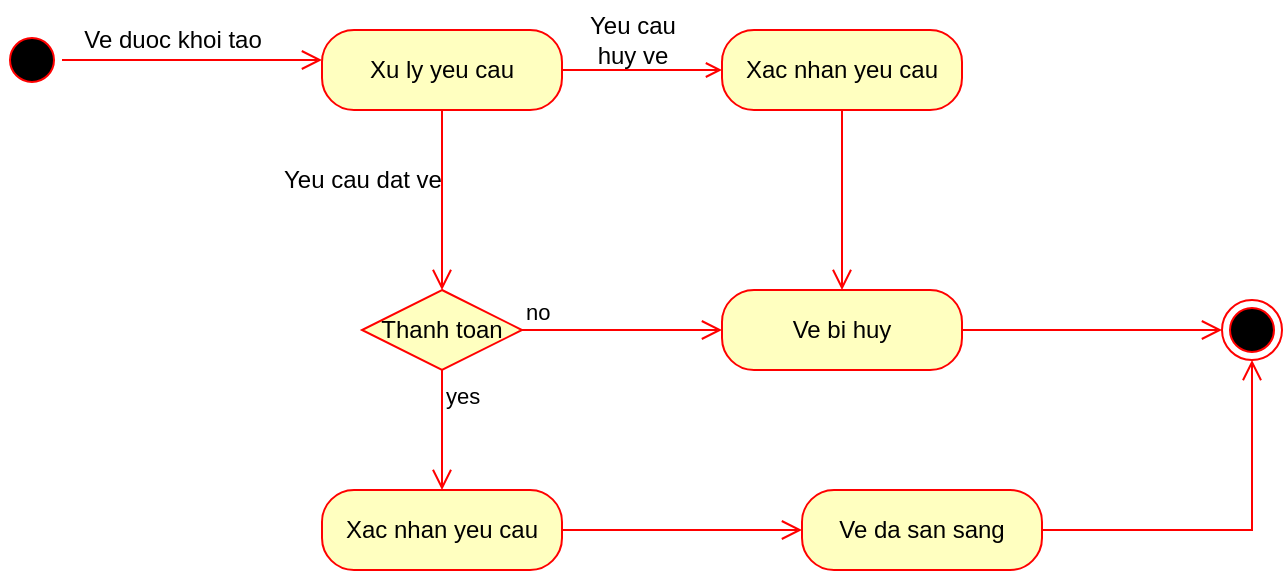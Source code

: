 <mxfile version="25.0.3">
  <diagram name="Page-1" id="58cdce13-f638-feb5-8d6f-7d28b1aa9fa0">
    <mxGraphModel dx="1434" dy="780" grid="1" gridSize="10" guides="1" tooltips="1" connect="1" arrows="1" fold="1" page="1" pageScale="1" pageWidth="1100" pageHeight="850" background="none" math="0" shadow="0">
      <root>
        <mxCell id="0" />
        <mxCell id="1" parent="0" />
        <mxCell id="1sYlwnHqcmwUokV9fETb-2" value="" style="ellipse;html=1;shape=startState;fillColor=#000000;strokeColor=#ff0000;" vertex="1" parent="1">
          <mxGeometry x="80" y="160" width="30" height="30" as="geometry" />
        </mxCell>
        <mxCell id="1sYlwnHqcmwUokV9fETb-3" value="" style="edgeStyle=orthogonalEdgeStyle;html=1;verticalAlign=bottom;endArrow=open;endSize=8;strokeColor=#ff0000;rounded=0;" edge="1" source="1sYlwnHqcmwUokV9fETb-2" parent="1">
          <mxGeometry relative="1" as="geometry">
            <mxPoint x="240" y="175" as="targetPoint" />
          </mxGeometry>
        </mxCell>
        <mxCell id="1sYlwnHqcmwUokV9fETb-5" value="Ve duoc khoi tao" style="text;html=1;align=center;verticalAlign=middle;resizable=0;points=[];autosize=1;strokeColor=none;fillColor=none;" vertex="1" parent="1">
          <mxGeometry x="110" y="150" width="110" height="30" as="geometry" />
        </mxCell>
        <mxCell id="1sYlwnHqcmwUokV9fETb-23" value="" style="edgeStyle=orthogonalEdgeStyle;rounded=0;orthogonalLoop=1;jettySize=auto;html=1;endArrow=open;endFill=0;strokeColor=#FF0000;" edge="1" parent="1" source="1sYlwnHqcmwUokV9fETb-6" target="1sYlwnHqcmwUokV9fETb-21">
          <mxGeometry relative="1" as="geometry" />
        </mxCell>
        <mxCell id="1sYlwnHqcmwUokV9fETb-6" value="Xu ly yeu cau" style="rounded=1;whiteSpace=wrap;html=1;arcSize=40;fontColor=#000000;fillColor=#ffffc0;strokeColor=#ff0000;" vertex="1" parent="1">
          <mxGeometry x="240" y="160" width="120" height="40" as="geometry" />
        </mxCell>
        <mxCell id="1sYlwnHqcmwUokV9fETb-7" value="" style="edgeStyle=orthogonalEdgeStyle;html=1;verticalAlign=bottom;endArrow=open;endSize=8;strokeColor=#ff0000;rounded=0;" edge="1" source="1sYlwnHqcmwUokV9fETb-6" parent="1">
          <mxGeometry relative="1" as="geometry">
            <mxPoint x="300" y="290" as="targetPoint" />
          </mxGeometry>
        </mxCell>
        <mxCell id="1sYlwnHqcmwUokV9fETb-10" value="Thanh toan" style="rhombus;whiteSpace=wrap;html=1;fontColor=#000000;fillColor=#ffffc0;strokeColor=#ff0000;" vertex="1" parent="1">
          <mxGeometry x="260" y="290" width="80" height="40" as="geometry" />
        </mxCell>
        <mxCell id="1sYlwnHqcmwUokV9fETb-11" value="no" style="edgeStyle=orthogonalEdgeStyle;html=1;align=left;verticalAlign=bottom;endArrow=open;endSize=8;strokeColor=#ff0000;rounded=0;" edge="1" source="1sYlwnHqcmwUokV9fETb-10" parent="1">
          <mxGeometry x="-1" relative="1" as="geometry">
            <mxPoint x="440" y="310" as="targetPoint" />
          </mxGeometry>
        </mxCell>
        <mxCell id="1sYlwnHqcmwUokV9fETb-12" value="yes" style="edgeStyle=orthogonalEdgeStyle;html=1;align=left;verticalAlign=top;endArrow=open;endSize=8;strokeColor=#ff0000;rounded=0;" edge="1" source="1sYlwnHqcmwUokV9fETb-10" parent="1">
          <mxGeometry x="-1" relative="1" as="geometry">
            <mxPoint x="300" y="390" as="targetPoint" />
          </mxGeometry>
        </mxCell>
        <mxCell id="1sYlwnHqcmwUokV9fETb-13" value="Yeu cau dat ve" style="text;html=1;align=center;verticalAlign=middle;resizable=0;points=[];autosize=1;strokeColor=none;fillColor=none;" vertex="1" parent="1">
          <mxGeometry x="210" y="220" width="100" height="30" as="geometry" />
        </mxCell>
        <mxCell id="1sYlwnHqcmwUokV9fETb-14" value="Xac nhan yeu cau" style="rounded=1;whiteSpace=wrap;html=1;arcSize=40;fontColor=#000000;fillColor=#ffffc0;strokeColor=#ff0000;" vertex="1" parent="1">
          <mxGeometry x="240" y="390" width="120" height="40" as="geometry" />
        </mxCell>
        <mxCell id="1sYlwnHqcmwUokV9fETb-15" value="" style="edgeStyle=orthogonalEdgeStyle;html=1;verticalAlign=bottom;endArrow=open;endSize=8;strokeColor=#ff0000;rounded=0;" edge="1" source="1sYlwnHqcmwUokV9fETb-14" parent="1">
          <mxGeometry relative="1" as="geometry">
            <mxPoint x="480" y="410" as="targetPoint" />
          </mxGeometry>
        </mxCell>
        <mxCell id="1sYlwnHqcmwUokV9fETb-16" value="Ve da san sang" style="rounded=1;whiteSpace=wrap;html=1;arcSize=40;fontColor=#000000;fillColor=#ffffc0;strokeColor=#ff0000;" vertex="1" parent="1">
          <mxGeometry x="480" y="390" width="120" height="40" as="geometry" />
        </mxCell>
        <mxCell id="1sYlwnHqcmwUokV9fETb-17" value="" style="edgeStyle=orthogonalEdgeStyle;html=1;verticalAlign=bottom;endArrow=open;endSize=8;strokeColor=#ff0000;rounded=0;entryX=0.5;entryY=1;entryDx=0;entryDy=0;" edge="1" source="1sYlwnHqcmwUokV9fETb-16" parent="1" target="1sYlwnHqcmwUokV9fETb-18">
          <mxGeometry relative="1" as="geometry">
            <mxPoint x="680" y="410" as="targetPoint" />
          </mxGeometry>
        </mxCell>
        <mxCell id="1sYlwnHqcmwUokV9fETb-18" value="" style="ellipse;html=1;shape=endState;fillColor=#000000;strokeColor=#ff0000;" vertex="1" parent="1">
          <mxGeometry x="690" y="295" width="30" height="30" as="geometry" />
        </mxCell>
        <mxCell id="1sYlwnHqcmwUokV9fETb-19" value="Ve bi huy" style="rounded=1;whiteSpace=wrap;html=1;arcSize=40;fontColor=#000000;fillColor=#ffffc0;strokeColor=#ff0000;" vertex="1" parent="1">
          <mxGeometry x="440" y="290" width="120" height="40" as="geometry" />
        </mxCell>
        <mxCell id="1sYlwnHqcmwUokV9fETb-20" value="" style="edgeStyle=orthogonalEdgeStyle;html=1;verticalAlign=bottom;endArrow=open;endSize=8;strokeColor=#ff0000;rounded=0;entryX=0;entryY=0.5;entryDx=0;entryDy=0;" edge="1" source="1sYlwnHqcmwUokV9fETb-19" parent="1" target="1sYlwnHqcmwUokV9fETb-18">
          <mxGeometry relative="1" as="geometry">
            <mxPoint x="500" y="390" as="targetPoint" />
          </mxGeometry>
        </mxCell>
        <mxCell id="1sYlwnHqcmwUokV9fETb-21" value="Xac nhan yeu cau" style="rounded=1;whiteSpace=wrap;html=1;arcSize=40;fontColor=#000000;fillColor=#ffffc0;strokeColor=#ff0000;" vertex="1" parent="1">
          <mxGeometry x="440" y="160" width="120" height="40" as="geometry" />
        </mxCell>
        <mxCell id="1sYlwnHqcmwUokV9fETb-22" value="" style="edgeStyle=orthogonalEdgeStyle;html=1;verticalAlign=bottom;endArrow=open;endSize=8;strokeColor=#ff0000;rounded=0;entryX=0.5;entryY=0;entryDx=0;entryDy=0;" edge="1" source="1sYlwnHqcmwUokV9fETb-21" parent="1" target="1sYlwnHqcmwUokV9fETb-19">
          <mxGeometry relative="1" as="geometry">
            <mxPoint x="500" y="260" as="targetPoint" />
          </mxGeometry>
        </mxCell>
        <mxCell id="1sYlwnHqcmwUokV9fETb-24" value="Yeu cau&lt;div&gt;huy ve&lt;/div&gt;" style="text;html=1;align=center;verticalAlign=middle;resizable=0;points=[];autosize=1;strokeColor=none;fillColor=none;" vertex="1" parent="1">
          <mxGeometry x="360" y="145" width="70" height="40" as="geometry" />
        </mxCell>
      </root>
    </mxGraphModel>
  </diagram>
</mxfile>
